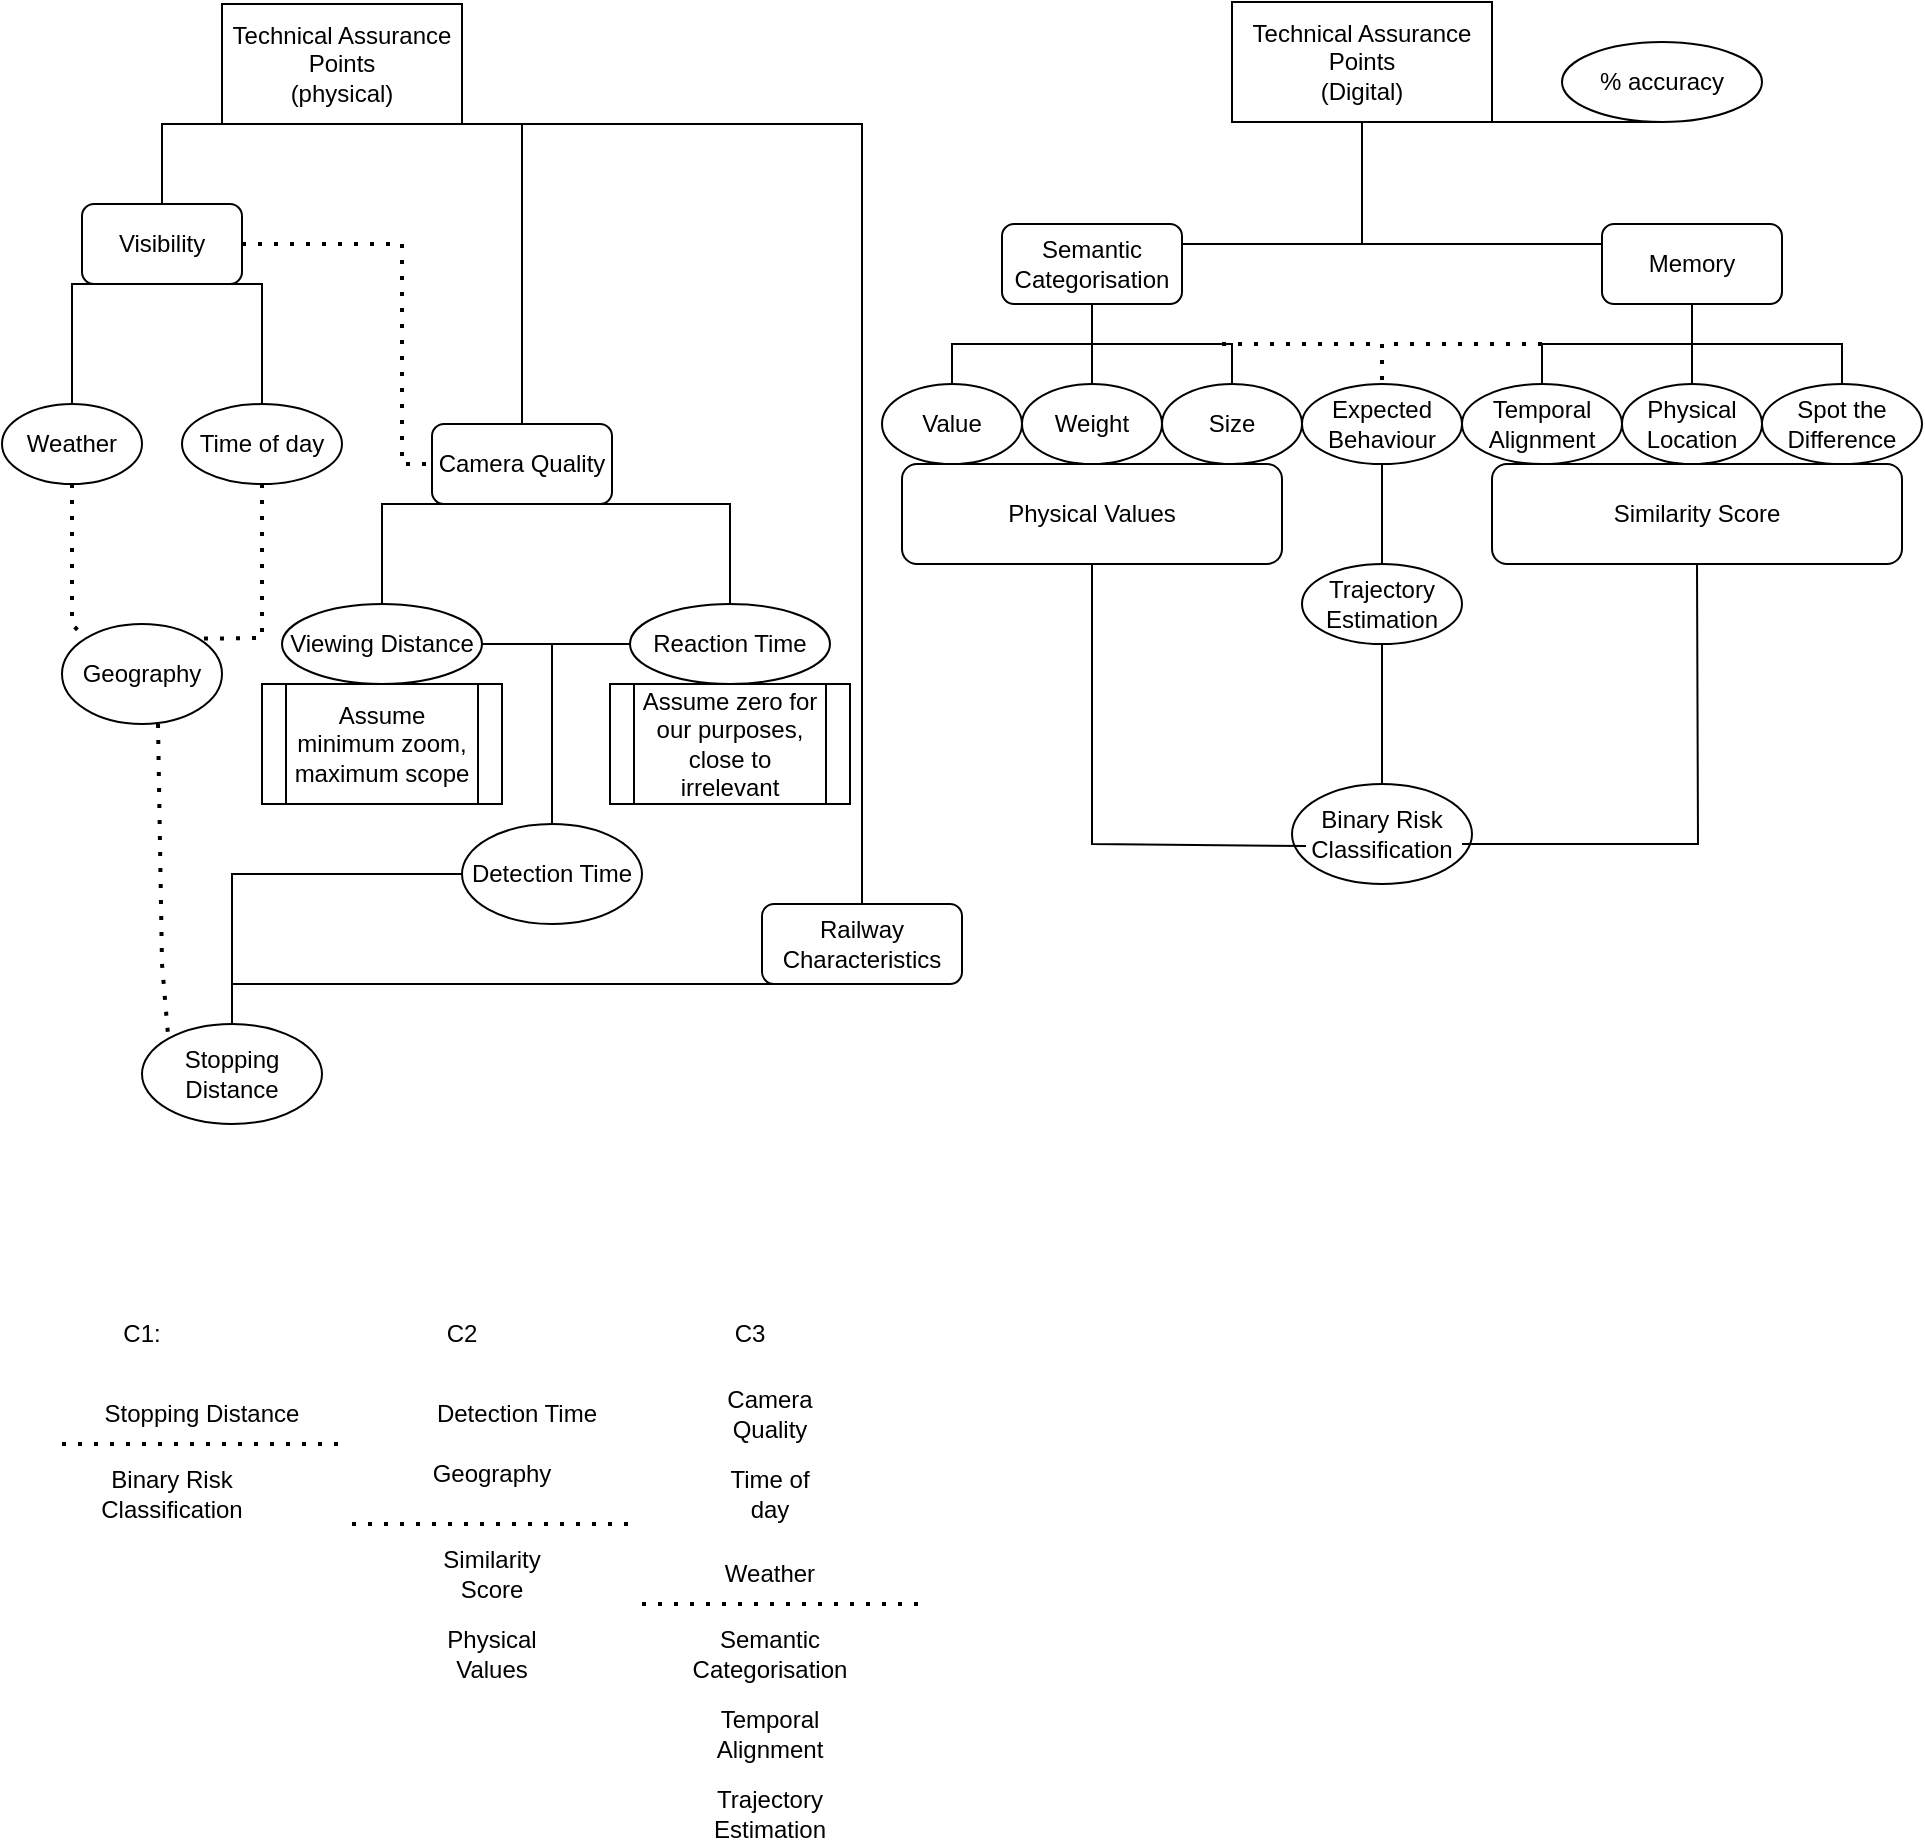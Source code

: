 <mxfile version="21.0.6" type="github">
  <diagram name="Page-1" id="AGRQH91ummN5-7ZG4GxO">
    <mxGraphModel dx="992" dy="1106" grid="1" gridSize="10" guides="1" tooltips="1" connect="1" arrows="1" fold="1" page="1" pageScale="1" pageWidth="827" pageHeight="1169" math="0" shadow="0">
      <root>
        <mxCell id="0" />
        <mxCell id="1" parent="0" />
        <mxCell id="p9L2qInoOllsvoQGn4_z-24" value="" style="endArrow=none;html=1;rounded=0;entryX=0.5;entryY=0;entryDx=0;entryDy=0;" edge="1" parent="1" target="p9L2qInoOllsvoQGn4_z-14">
          <mxGeometry width="50" height="50" relative="1" as="geometry">
            <mxPoint x="170" y="140" as="sourcePoint" />
            <mxPoint x="250" y="160" as="targetPoint" />
            <Array as="points">
              <mxPoint x="430" y="140" />
            </Array>
          </mxGeometry>
        </mxCell>
        <mxCell id="p9L2qInoOllsvoQGn4_z-1" value="Technical Assurance Points&lt;br&gt;(physical)" style="rounded=0;whiteSpace=wrap;html=1;" vertex="1" parent="1">
          <mxGeometry x="110" y="80" width="120" height="60" as="geometry" />
        </mxCell>
        <mxCell id="p9L2qInoOllsvoQGn4_z-2" value="Time of day" style="ellipse;whiteSpace=wrap;html=1;" vertex="1" parent="1">
          <mxGeometry x="90" y="280" width="80" height="40" as="geometry" />
        </mxCell>
        <mxCell id="p9L2qInoOllsvoQGn4_z-3" value="Visibility" style="rounded=1;whiteSpace=wrap;html=1;" vertex="1" parent="1">
          <mxGeometry x="40" y="180" width="80" height="40" as="geometry" />
        </mxCell>
        <mxCell id="p9L2qInoOllsvoQGn4_z-4" value="Viewing Distance" style="ellipse;whiteSpace=wrap;html=1;" vertex="1" parent="1">
          <mxGeometry x="140" y="380" width="100" height="40" as="geometry" />
        </mxCell>
        <mxCell id="p9L2qInoOllsvoQGn4_z-5" value="Weather" style="ellipse;whiteSpace=wrap;html=1;" vertex="1" parent="1">
          <mxGeometry y="280" width="70" height="40" as="geometry" />
        </mxCell>
        <mxCell id="p9L2qInoOllsvoQGn4_z-6" value="" style="endArrow=none;html=1;rounded=0;exitX=0.5;exitY=1;exitDx=0;exitDy=0;entryX=0.5;entryY=0;entryDx=0;entryDy=0;" edge="1" parent="1" source="p9L2qInoOllsvoQGn4_z-1" target="p9L2qInoOllsvoQGn4_z-3">
          <mxGeometry width="50" height="50" relative="1" as="geometry">
            <mxPoint x="90" y="280" as="sourcePoint" />
            <mxPoint x="140" y="230" as="targetPoint" />
            <Array as="points">
              <mxPoint x="80" y="140" />
            </Array>
          </mxGeometry>
        </mxCell>
        <mxCell id="p9L2qInoOllsvoQGn4_z-7" value="Camera Quality" style="rounded=1;whiteSpace=wrap;html=1;" vertex="1" parent="1">
          <mxGeometry x="215" y="290" width="90" height="40" as="geometry" />
        </mxCell>
        <mxCell id="p9L2qInoOllsvoQGn4_z-8" value="" style="endArrow=none;html=1;rounded=0;entryX=0.5;entryY=1;entryDx=0;entryDy=0;exitX=0.5;exitY=0;exitDx=0;exitDy=0;" edge="1" parent="1" source="p9L2qInoOllsvoQGn4_z-5" target="p9L2qInoOllsvoQGn4_z-3">
          <mxGeometry width="50" height="50" relative="1" as="geometry">
            <mxPoint x="80" y="430" as="sourcePoint" />
            <mxPoint x="130" y="380" as="targetPoint" />
            <Array as="points">
              <mxPoint x="35" y="220" />
            </Array>
          </mxGeometry>
        </mxCell>
        <mxCell id="p9L2qInoOllsvoQGn4_z-9" value="" style="endArrow=none;html=1;rounded=0;exitX=0.5;exitY=1;exitDx=0;exitDy=0;" edge="1" parent="1" source="p9L2qInoOllsvoQGn4_z-3" target="p9L2qInoOllsvoQGn4_z-2">
          <mxGeometry width="50" height="50" relative="1" as="geometry">
            <mxPoint x="390" y="320" as="sourcePoint" />
            <mxPoint x="440" y="270" as="targetPoint" />
            <Array as="points">
              <mxPoint x="130" y="220" />
            </Array>
          </mxGeometry>
        </mxCell>
        <mxCell id="p9L2qInoOllsvoQGn4_z-10" value="" style="endArrow=none;html=1;rounded=0;exitX=0.5;exitY=1;exitDx=0;exitDy=0;entryX=0.5;entryY=0;entryDx=0;entryDy=0;" edge="1" parent="1" source="p9L2qInoOllsvoQGn4_z-1" target="p9L2qInoOllsvoQGn4_z-7">
          <mxGeometry width="50" height="50" relative="1" as="geometry">
            <mxPoint x="100" y="440" as="sourcePoint" />
            <mxPoint x="150" y="390" as="targetPoint" />
            <Array as="points">
              <mxPoint x="225" y="140" />
              <mxPoint x="260" y="140" />
            </Array>
          </mxGeometry>
        </mxCell>
        <mxCell id="p9L2qInoOllsvoQGn4_z-13" value="" style="endArrow=none;dashed=1;html=1;dashPattern=1 3;strokeWidth=2;rounded=0;exitX=1;exitY=0.5;exitDx=0;exitDy=0;entryX=0;entryY=0.5;entryDx=0;entryDy=0;" edge="1" parent="1" source="p9L2qInoOllsvoQGn4_z-3" target="p9L2qInoOllsvoQGn4_z-7">
          <mxGeometry width="50" height="50" relative="1" as="geometry">
            <mxPoint x="160" y="250" as="sourcePoint" />
            <mxPoint x="190" y="360" as="targetPoint" />
            <Array as="points">
              <mxPoint x="200" y="200" />
              <mxPoint x="200" y="310" />
            </Array>
          </mxGeometry>
        </mxCell>
        <mxCell id="p9L2qInoOllsvoQGn4_z-14" value="Railway Characteristics" style="rounded=1;whiteSpace=wrap;html=1;" vertex="1" parent="1">
          <mxGeometry x="380" y="530" width="100" height="40" as="geometry" />
        </mxCell>
        <mxCell id="p9L2qInoOllsvoQGn4_z-15" value="Stopping Distance" style="ellipse;whiteSpace=wrap;html=1;" vertex="1" parent="1">
          <mxGeometry x="70" y="590" width="90" height="50" as="geometry" />
        </mxCell>
        <mxCell id="p9L2qInoOllsvoQGn4_z-16" value="" style="endArrow=none;html=1;rounded=0;exitX=0.5;exitY=1;exitDx=0;exitDy=0;entryX=0.5;entryY=0;entryDx=0;entryDy=0;" edge="1" parent="1" source="p9L2qInoOllsvoQGn4_z-7" target="p9L2qInoOllsvoQGn4_z-4">
          <mxGeometry width="50" height="50" relative="1" as="geometry">
            <mxPoint x="390" y="300" as="sourcePoint" />
            <mxPoint x="440" y="250" as="targetPoint" />
            <Array as="points">
              <mxPoint x="190" y="330" />
            </Array>
          </mxGeometry>
        </mxCell>
        <mxCell id="p9L2qInoOllsvoQGn4_z-17" value="Reaction Time" style="ellipse;whiteSpace=wrap;html=1;" vertex="1" parent="1">
          <mxGeometry x="314" y="380" width="100" height="40" as="geometry" />
        </mxCell>
        <mxCell id="p9L2qInoOllsvoQGn4_z-18" value="" style="endArrow=none;html=1;rounded=0;exitX=0.5;exitY=0;exitDx=0;exitDy=0;" edge="1" parent="1" source="p9L2qInoOllsvoQGn4_z-17">
          <mxGeometry width="50" height="50" relative="1" as="geometry">
            <mxPoint x="250" y="430" as="sourcePoint" />
            <mxPoint x="260" y="330" as="targetPoint" />
            <Array as="points">
              <mxPoint x="364" y="330" />
            </Array>
          </mxGeometry>
        </mxCell>
        <mxCell id="p9L2qInoOllsvoQGn4_z-19" value="Technical Assurance Points &lt;br&gt;(Digital)" style="rounded=0;whiteSpace=wrap;html=1;" vertex="1" parent="1">
          <mxGeometry x="615" y="79" width="130" height="60" as="geometry" />
        </mxCell>
        <mxCell id="p9L2qInoOllsvoQGn4_z-20" value="% accuracy" style="ellipse;whiteSpace=wrap;html=1;" vertex="1" parent="1">
          <mxGeometry x="780" y="99" width="100" height="40" as="geometry" />
        </mxCell>
        <mxCell id="p9L2qInoOllsvoQGn4_z-21" value="" style="endArrow=none;html=1;rounded=0;exitX=1;exitY=1;exitDx=0;exitDy=0;entryX=0.5;entryY=1;entryDx=0;entryDy=0;" edge="1" parent="1" source="p9L2qInoOllsvoQGn4_z-19" target="p9L2qInoOllsvoQGn4_z-20">
          <mxGeometry width="50" height="50" relative="1" as="geometry">
            <mxPoint x="735" y="389" as="sourcePoint" />
            <mxPoint x="785" y="339" as="targetPoint" />
            <Array as="points">
              <mxPoint x="785" y="139" />
            </Array>
          </mxGeometry>
        </mxCell>
        <mxCell id="p9L2qInoOllsvoQGn4_z-23" value="Assume minimum zoom, maximum scope" style="shape=process;whiteSpace=wrap;html=1;backgroundOutline=1;" vertex="1" parent="1">
          <mxGeometry x="130" y="420" width="120" height="60" as="geometry" />
        </mxCell>
        <mxCell id="p9L2qInoOllsvoQGn4_z-25" value="" style="endArrow=none;html=1;rounded=0;exitX=0.5;exitY=0;exitDx=0;exitDy=0;entryX=0.5;entryY=1;entryDx=0;entryDy=0;" edge="1" parent="1" source="p9L2qInoOllsvoQGn4_z-15" target="p9L2qInoOllsvoQGn4_z-14">
          <mxGeometry width="50" height="50" relative="1" as="geometry">
            <mxPoint x="136" y="870" as="sourcePoint" />
            <mxPoint x="186" y="820" as="targetPoint" />
            <Array as="points">
              <mxPoint x="115" y="570" />
            </Array>
          </mxGeometry>
        </mxCell>
        <mxCell id="p9L2qInoOllsvoQGn4_z-29" value="Geography" style="ellipse;whiteSpace=wrap;html=1;" vertex="1" parent="1">
          <mxGeometry x="30" y="390" width="80" height="50" as="geometry" />
        </mxCell>
        <mxCell id="p9L2qInoOllsvoQGn4_z-31" value="C1:" style="text;html=1;strokeColor=none;fillColor=none;align=center;verticalAlign=middle;whiteSpace=wrap;rounded=0;" vertex="1" parent="1">
          <mxGeometry x="40" y="730" width="60" height="30" as="geometry" />
        </mxCell>
        <mxCell id="p9L2qInoOllsvoQGn4_z-32" value="Stopping Distance" style="text;html=1;strokeColor=none;fillColor=none;align=center;verticalAlign=middle;whiteSpace=wrap;rounded=0;" vertex="1" parent="1">
          <mxGeometry x="40" y="770" width="120" height="30" as="geometry" />
        </mxCell>
        <mxCell id="p9L2qInoOllsvoQGn4_z-33" value="C2" style="text;html=1;strokeColor=none;fillColor=none;align=center;verticalAlign=middle;whiteSpace=wrap;rounded=0;" vertex="1" parent="1">
          <mxGeometry x="200" y="730" width="60" height="30" as="geometry" />
        </mxCell>
        <mxCell id="p9L2qInoOllsvoQGn4_z-34" value="Detection Time" style="text;html=1;strokeColor=none;fillColor=none;align=center;verticalAlign=middle;whiteSpace=wrap;rounded=0;" vertex="1" parent="1">
          <mxGeometry x="215" y="770" width="85" height="30" as="geometry" />
        </mxCell>
        <mxCell id="p9L2qInoOllsvoQGn4_z-35" value="C3" style="text;html=1;strokeColor=none;fillColor=none;align=center;verticalAlign=middle;whiteSpace=wrap;rounded=0;" vertex="1" parent="1">
          <mxGeometry x="344" y="730" width="60" height="30" as="geometry" />
        </mxCell>
        <mxCell id="p9L2qInoOllsvoQGn4_z-36" value="Camera Quality" style="text;html=1;strokeColor=none;fillColor=none;align=center;verticalAlign=middle;whiteSpace=wrap;rounded=0;" vertex="1" parent="1">
          <mxGeometry x="354" y="770" width="60" height="30" as="geometry" />
        </mxCell>
        <mxCell id="p9L2qInoOllsvoQGn4_z-37" value="Time of day" style="text;html=1;strokeColor=none;fillColor=none;align=center;verticalAlign=middle;whiteSpace=wrap;rounded=0;" vertex="1" parent="1">
          <mxGeometry x="354" y="810" width="60" height="30" as="geometry" />
        </mxCell>
        <mxCell id="p9L2qInoOllsvoQGn4_z-38" value="Weather" style="text;html=1;strokeColor=none;fillColor=none;align=center;verticalAlign=middle;whiteSpace=wrap;rounded=0;" vertex="1" parent="1">
          <mxGeometry x="354" y="850" width="60" height="30" as="geometry" />
        </mxCell>
        <mxCell id="p9L2qInoOllsvoQGn4_z-41" value="Geography" style="text;html=1;strokeColor=none;fillColor=none;align=center;verticalAlign=middle;whiteSpace=wrap;rounded=0;" vertex="1" parent="1">
          <mxGeometry x="215" y="800" width="60" height="30" as="geometry" />
        </mxCell>
        <mxCell id="p9L2qInoOllsvoQGn4_z-45" value="" style="endArrow=none;dashed=1;html=1;dashPattern=1 3;strokeWidth=2;rounded=0;exitX=0.5;exitY=1;exitDx=0;exitDy=0;entryX=0;entryY=0;entryDx=0;entryDy=0;" edge="1" parent="1" source="p9L2qInoOllsvoQGn4_z-5" target="p9L2qInoOllsvoQGn4_z-29">
          <mxGeometry width="50" height="50" relative="1" as="geometry">
            <mxPoint x="430" y="430" as="sourcePoint" />
            <mxPoint x="480" y="380" as="targetPoint" />
            <Array as="points">
              <mxPoint x="35" y="390" />
            </Array>
          </mxGeometry>
        </mxCell>
        <mxCell id="p9L2qInoOllsvoQGn4_z-46" value="" style="endArrow=none;dashed=1;html=1;dashPattern=1 3;strokeWidth=2;rounded=0;exitX=0.5;exitY=1;exitDx=0;exitDy=0;entryX=1;entryY=0;entryDx=0;entryDy=0;" edge="1" parent="1" source="p9L2qInoOllsvoQGn4_z-2" target="p9L2qInoOllsvoQGn4_z-29">
          <mxGeometry width="50" height="50" relative="1" as="geometry">
            <mxPoint x="430" y="430" as="sourcePoint" />
            <mxPoint x="480" y="380" as="targetPoint" />
            <Array as="points">
              <mxPoint x="130" y="397" />
            </Array>
          </mxGeometry>
        </mxCell>
        <mxCell id="p9L2qInoOllsvoQGn4_z-47" value="" style="endArrow=none;dashed=1;html=1;dashPattern=1 3;strokeWidth=2;rounded=0;exitX=0.6;exitY=1;exitDx=0;exitDy=0;exitPerimeter=0;entryX=0;entryY=0;entryDx=0;entryDy=0;" edge="1" parent="1" source="p9L2qInoOllsvoQGn4_z-29" target="p9L2qInoOllsvoQGn4_z-15">
          <mxGeometry width="50" height="50" relative="1" as="geometry">
            <mxPoint x="430" y="430" as="sourcePoint" />
            <mxPoint x="480" y="380" as="targetPoint" />
            <Array as="points">
              <mxPoint x="80" y="560" />
            </Array>
          </mxGeometry>
        </mxCell>
        <mxCell id="p9L2qInoOllsvoQGn4_z-48" value="Binary Risk Classification" style="text;html=1;strokeColor=none;fillColor=none;align=center;verticalAlign=middle;whiteSpace=wrap;rounded=0;" vertex="1" parent="1">
          <mxGeometry x="40" y="810" width="90" height="30" as="geometry" />
        </mxCell>
        <mxCell id="p9L2qInoOllsvoQGn4_z-49" value="" style="endArrow=none;dashed=1;html=1;dashPattern=1 3;strokeWidth=2;rounded=0;" edge="1" parent="1">
          <mxGeometry width="50" height="50" relative="1" as="geometry">
            <mxPoint x="30" y="800" as="sourcePoint" />
            <mxPoint x="170" y="800" as="targetPoint" />
          </mxGeometry>
        </mxCell>
        <mxCell id="p9L2qInoOllsvoQGn4_z-50" value="" style="endArrow=none;dashed=1;html=1;dashPattern=1 3;strokeWidth=2;rounded=0;" edge="1" parent="1">
          <mxGeometry width="50" height="50" relative="1" as="geometry">
            <mxPoint x="175" y="840" as="sourcePoint" />
            <mxPoint x="315" y="840" as="targetPoint" />
          </mxGeometry>
        </mxCell>
        <mxCell id="p9L2qInoOllsvoQGn4_z-51" value="" style="endArrow=none;dashed=1;html=1;dashPattern=1 3;strokeWidth=2;rounded=0;" edge="1" parent="1">
          <mxGeometry width="50" height="50" relative="1" as="geometry">
            <mxPoint x="320" y="880" as="sourcePoint" />
            <mxPoint x="460" y="880" as="targetPoint" />
          </mxGeometry>
        </mxCell>
        <mxCell id="p9L2qInoOllsvoQGn4_z-52" value="Similarity Score" style="text;html=1;strokeColor=none;fillColor=none;align=center;verticalAlign=middle;whiteSpace=wrap;rounded=0;" vertex="1" parent="1">
          <mxGeometry x="215" y="850" width="60" height="30" as="geometry" />
        </mxCell>
        <mxCell id="p9L2qInoOllsvoQGn4_z-53" value="Temporal Alignment" style="text;html=1;strokeColor=none;fillColor=none;align=center;verticalAlign=middle;whiteSpace=wrap;rounded=0;" vertex="1" parent="1">
          <mxGeometry x="354" y="930" width="60" height="30" as="geometry" />
        </mxCell>
        <mxCell id="p9L2qInoOllsvoQGn4_z-54" value="Semantic Categorisation" style="text;html=1;strokeColor=none;fillColor=none;align=center;verticalAlign=middle;whiteSpace=wrap;rounded=0;" vertex="1" parent="1">
          <mxGeometry x="334" y="890" width="100" height="30" as="geometry" />
        </mxCell>
        <mxCell id="p9L2qInoOllsvoQGn4_z-55" value="Physical Values" style="text;html=1;strokeColor=none;fillColor=none;align=center;verticalAlign=middle;whiteSpace=wrap;rounded=0;" vertex="1" parent="1">
          <mxGeometry x="215" y="890" width="60" height="30" as="geometry" />
        </mxCell>
        <mxCell id="p9L2qInoOllsvoQGn4_z-56" value="Trajectory Estimation" style="text;html=1;strokeColor=none;fillColor=none;align=center;verticalAlign=middle;whiteSpace=wrap;rounded=0;" vertex="1" parent="1">
          <mxGeometry x="354" y="970" width="60" height="30" as="geometry" />
        </mxCell>
        <mxCell id="p9L2qInoOllsvoQGn4_z-57" value="Assume zero for our purposes, close to irrelevant" style="shape=process;whiteSpace=wrap;html=1;backgroundOutline=1;" vertex="1" parent="1">
          <mxGeometry x="304" y="420" width="120" height="60" as="geometry" />
        </mxCell>
        <mxCell id="p9L2qInoOllsvoQGn4_z-58" value="Detection Time" style="ellipse;whiteSpace=wrap;html=1;" vertex="1" parent="1">
          <mxGeometry x="230" y="490" width="90" height="50" as="geometry" />
        </mxCell>
        <mxCell id="p9L2qInoOllsvoQGn4_z-59" value="" style="endArrow=none;html=1;rounded=0;exitX=1;exitY=0.5;exitDx=0;exitDy=0;entryX=0;entryY=0.5;entryDx=0;entryDy=0;" edge="1" parent="1" source="p9L2qInoOllsvoQGn4_z-4" target="p9L2qInoOllsvoQGn4_z-17">
          <mxGeometry width="50" height="50" relative="1" as="geometry">
            <mxPoint x="350" y="510" as="sourcePoint" />
            <mxPoint x="400" y="460" as="targetPoint" />
          </mxGeometry>
        </mxCell>
        <mxCell id="p9L2qInoOllsvoQGn4_z-60" value="" style="endArrow=none;html=1;rounded=0;exitX=0.5;exitY=0;exitDx=0;exitDy=0;" edge="1" parent="1" source="p9L2qInoOllsvoQGn4_z-58">
          <mxGeometry width="50" height="50" relative="1" as="geometry">
            <mxPoint x="350" y="510" as="sourcePoint" />
            <mxPoint x="275" y="400" as="targetPoint" />
          </mxGeometry>
        </mxCell>
        <mxCell id="p9L2qInoOllsvoQGn4_z-61" value="" style="endArrow=none;html=1;rounded=0;exitX=0;exitY=0.5;exitDx=0;exitDy=0;entryX=0.5;entryY=0;entryDx=0;entryDy=0;" edge="1" parent="1" source="p9L2qInoOllsvoQGn4_z-58" target="p9L2qInoOllsvoQGn4_z-15">
          <mxGeometry width="50" height="50" relative="1" as="geometry">
            <mxPoint x="350" y="510" as="sourcePoint" />
            <mxPoint x="400" y="460" as="targetPoint" />
            <Array as="points">
              <mxPoint x="115" y="515" />
            </Array>
          </mxGeometry>
        </mxCell>
        <mxCell id="p9L2qInoOllsvoQGn4_z-62" value="Binary Risk Classification" style="ellipse;whiteSpace=wrap;html=1;" vertex="1" parent="1">
          <mxGeometry x="645" y="470" width="90" height="50" as="geometry" />
        </mxCell>
        <mxCell id="p9L2qInoOllsvoQGn4_z-63" value="Semantic Categorisation" style="rounded=1;whiteSpace=wrap;html=1;" vertex="1" parent="1">
          <mxGeometry x="500" y="190" width="90" height="40" as="geometry" />
        </mxCell>
        <mxCell id="p9L2qInoOllsvoQGn4_z-65" value="Size" style="ellipse;whiteSpace=wrap;html=1;" vertex="1" parent="1">
          <mxGeometry x="580" y="270" width="70" height="40" as="geometry" />
        </mxCell>
        <mxCell id="p9L2qInoOllsvoQGn4_z-66" value="Weight" style="ellipse;whiteSpace=wrap;html=1;" vertex="1" parent="1">
          <mxGeometry x="510" y="270" width="70" height="40" as="geometry" />
        </mxCell>
        <mxCell id="p9L2qInoOllsvoQGn4_z-67" value="Value" style="ellipse;whiteSpace=wrap;html=1;" vertex="1" parent="1">
          <mxGeometry x="440" y="270" width="70" height="40" as="geometry" />
        </mxCell>
        <mxCell id="p9L2qInoOllsvoQGn4_z-68" value="Physical Values" style="rounded=1;whiteSpace=wrap;html=1;" vertex="1" parent="1">
          <mxGeometry x="450" y="310" width="190" height="50" as="geometry" />
        </mxCell>
        <mxCell id="p9L2qInoOllsvoQGn4_z-69" value="" style="endArrow=none;html=1;rounded=0;entryX=0.5;entryY=1;entryDx=0;entryDy=0;exitX=0.5;exitY=0;exitDx=0;exitDy=0;" edge="1" parent="1" source="p9L2qInoOllsvoQGn4_z-66" target="p9L2qInoOllsvoQGn4_z-63">
          <mxGeometry width="50" height="50" relative="1" as="geometry">
            <mxPoint x="440" y="500" as="sourcePoint" />
            <mxPoint x="490" y="450" as="targetPoint" />
          </mxGeometry>
        </mxCell>
        <mxCell id="p9L2qInoOllsvoQGn4_z-70" value="" style="endArrow=none;html=1;rounded=0;exitX=0.5;exitY=0;exitDx=0;exitDy=0;" edge="1" parent="1" source="p9L2qInoOllsvoQGn4_z-67">
          <mxGeometry width="50" height="50" relative="1" as="geometry">
            <mxPoint x="440" y="500" as="sourcePoint" />
            <mxPoint x="550" y="250" as="targetPoint" />
            <Array as="points">
              <mxPoint x="475" y="250" />
            </Array>
          </mxGeometry>
        </mxCell>
        <mxCell id="p9L2qInoOllsvoQGn4_z-71" value="" style="endArrow=none;html=1;rounded=0;entryX=0.5;entryY=0;entryDx=0;entryDy=0;" edge="1" parent="1" target="p9L2qInoOllsvoQGn4_z-65">
          <mxGeometry width="50" height="50" relative="1" as="geometry">
            <mxPoint x="540" y="250" as="sourcePoint" />
            <mxPoint x="490" y="450" as="targetPoint" />
            <Array as="points">
              <mxPoint x="615" y="250" />
            </Array>
          </mxGeometry>
        </mxCell>
        <mxCell id="p9L2qInoOllsvoQGn4_z-72" value="Expected Behaviour" style="ellipse;whiteSpace=wrap;html=1;" vertex="1" parent="1">
          <mxGeometry x="650" y="270" width="80" height="40" as="geometry" />
        </mxCell>
        <mxCell id="p9L2qInoOllsvoQGn4_z-73" value="Memory" style="rounded=1;whiteSpace=wrap;html=1;" vertex="1" parent="1">
          <mxGeometry x="800" y="190" width="90" height="40" as="geometry" />
        </mxCell>
        <mxCell id="p9L2qInoOllsvoQGn4_z-74" value="Temporal Alignment" style="ellipse;whiteSpace=wrap;html=1;" vertex="1" parent="1">
          <mxGeometry x="730" y="270" width="80" height="40" as="geometry" />
        </mxCell>
        <mxCell id="p9L2qInoOllsvoQGn4_z-75" value="Physical Location" style="ellipse;whiteSpace=wrap;html=1;" vertex="1" parent="1">
          <mxGeometry x="810" y="270" width="70" height="40" as="geometry" />
        </mxCell>
        <mxCell id="p9L2qInoOllsvoQGn4_z-77" value="" style="endArrow=none;dashed=1;html=1;dashPattern=1 3;strokeWidth=2;rounded=0;entryX=0.5;entryY=0;entryDx=0;entryDy=0;" edge="1" parent="1" target="p9L2qInoOllsvoQGn4_z-72">
          <mxGeometry width="50" height="50" relative="1" as="geometry">
            <mxPoint x="610" y="250" as="sourcePoint" />
            <mxPoint x="510" y="460" as="targetPoint" />
            <Array as="points">
              <mxPoint x="690" y="250" />
            </Array>
          </mxGeometry>
        </mxCell>
        <mxCell id="p9L2qInoOllsvoQGn4_z-78" value="" style="endArrow=none;dashed=1;html=1;dashPattern=1 3;strokeWidth=2;rounded=0;" edge="1" parent="1">
          <mxGeometry width="50" height="50" relative="1" as="geometry">
            <mxPoint x="770" y="250" as="sourcePoint" />
            <mxPoint x="690" y="250" as="targetPoint" />
          </mxGeometry>
        </mxCell>
        <mxCell id="p9L2qInoOllsvoQGn4_z-79" value="" style="endArrow=none;html=1;rounded=0;entryX=0.5;entryY=1;entryDx=0;entryDy=0;exitX=0.5;exitY=0;exitDx=0;exitDy=0;" edge="1" parent="1" source="p9L2qInoOllsvoQGn4_z-74" target="p9L2qInoOllsvoQGn4_z-73">
          <mxGeometry width="50" height="50" relative="1" as="geometry">
            <mxPoint x="460" y="510" as="sourcePoint" />
            <mxPoint x="510" y="460" as="targetPoint" />
            <Array as="points">
              <mxPoint x="770" y="250" />
              <mxPoint x="845" y="250" />
            </Array>
          </mxGeometry>
        </mxCell>
        <mxCell id="p9L2qInoOllsvoQGn4_z-80" value="Trajectory Estimation" style="ellipse;whiteSpace=wrap;html=1;" vertex="1" parent="1">
          <mxGeometry x="650" y="360" width="80" height="40" as="geometry" />
        </mxCell>
        <mxCell id="p9L2qInoOllsvoQGn4_z-81" value="" style="endArrow=none;html=1;rounded=0;entryX=0.5;entryY=1;entryDx=0;entryDy=0;exitX=0.5;exitY=0;exitDx=0;exitDy=0;" edge="1" parent="1" source="p9L2qInoOllsvoQGn4_z-80" target="p9L2qInoOllsvoQGn4_z-72">
          <mxGeometry width="50" height="50" relative="1" as="geometry">
            <mxPoint x="630" y="510" as="sourcePoint" />
            <mxPoint x="680" y="460" as="targetPoint" />
          </mxGeometry>
        </mxCell>
        <mxCell id="p9L2qInoOllsvoQGn4_z-82" value="" style="endArrow=none;html=1;rounded=0;entryX=0.5;entryY=1;entryDx=0;entryDy=0;exitX=0.5;exitY=0;exitDx=0;exitDy=0;" edge="1" parent="1" source="p9L2qInoOllsvoQGn4_z-62" target="p9L2qInoOllsvoQGn4_z-80">
          <mxGeometry width="50" height="50" relative="1" as="geometry">
            <mxPoint x="630" y="510" as="sourcePoint" />
            <mxPoint x="680" y="460" as="targetPoint" />
          </mxGeometry>
        </mxCell>
        <mxCell id="p9L2qInoOllsvoQGn4_z-84" value="" style="endArrow=none;html=1;rounded=0;entryX=0.5;entryY=1;entryDx=0;entryDy=0;exitX=0.5;exitY=0;exitDx=0;exitDy=0;" edge="1" parent="1" source="p9L2qInoOllsvoQGn4_z-75" target="p9L2qInoOllsvoQGn4_z-73">
          <mxGeometry width="50" height="50" relative="1" as="geometry">
            <mxPoint x="630" y="500" as="sourcePoint" />
            <mxPoint x="680" y="450" as="targetPoint" />
          </mxGeometry>
        </mxCell>
        <mxCell id="p9L2qInoOllsvoQGn4_z-86" value="" style="endArrow=none;html=1;rounded=0;entryX=0.5;entryY=1;entryDx=0;entryDy=0;exitX=0.078;exitY=0.62;exitDx=0;exitDy=0;exitPerimeter=0;" edge="1" parent="1" source="p9L2qInoOllsvoQGn4_z-62" target="p9L2qInoOllsvoQGn4_z-68">
          <mxGeometry width="50" height="50" relative="1" as="geometry">
            <mxPoint x="630" y="500" as="sourcePoint" />
            <mxPoint x="680" y="450" as="targetPoint" />
            <Array as="points">
              <mxPoint x="545" y="500" />
            </Array>
          </mxGeometry>
        </mxCell>
        <mxCell id="p9L2qInoOllsvoQGn4_z-87" value="" style="endArrow=none;html=1;rounded=0;entryX=0.5;entryY=1;entryDx=0;entryDy=0;exitX=1;exitY=0.25;exitDx=0;exitDy=0;" edge="1" parent="1" source="p9L2qInoOllsvoQGn4_z-63" target="p9L2qInoOllsvoQGn4_z-19">
          <mxGeometry width="50" height="50" relative="1" as="geometry">
            <mxPoint x="630" y="500" as="sourcePoint" />
            <mxPoint x="680" y="450" as="targetPoint" />
            <Array as="points">
              <mxPoint x="680" y="200" />
            </Array>
          </mxGeometry>
        </mxCell>
        <mxCell id="p9L2qInoOllsvoQGn4_z-88" value="" style="endArrow=none;html=1;rounded=0;exitX=0;exitY=0.25;exitDx=0;exitDy=0;" edge="1" parent="1" source="p9L2qInoOllsvoQGn4_z-73">
          <mxGeometry width="50" height="50" relative="1" as="geometry">
            <mxPoint x="630" y="500" as="sourcePoint" />
            <mxPoint x="680" y="200" as="targetPoint" />
          </mxGeometry>
        </mxCell>
        <mxCell id="p9L2qInoOllsvoQGn4_z-89" value="Spot the Difference" style="ellipse;whiteSpace=wrap;html=1;" vertex="1" parent="1">
          <mxGeometry x="880" y="270" width="80" height="40" as="geometry" />
        </mxCell>
        <mxCell id="p9L2qInoOllsvoQGn4_z-90" value="" style="endArrow=none;html=1;rounded=0;exitX=0.5;exitY=0;exitDx=0;exitDy=0;" edge="1" parent="1" source="p9L2qInoOllsvoQGn4_z-89">
          <mxGeometry width="50" height="50" relative="1" as="geometry">
            <mxPoint x="720" y="460" as="sourcePoint" />
            <mxPoint x="840" y="250" as="targetPoint" />
            <Array as="points">
              <mxPoint x="920" y="250" />
            </Array>
          </mxGeometry>
        </mxCell>
        <mxCell id="p9L2qInoOllsvoQGn4_z-91" value="Similarity Score" style="rounded=1;whiteSpace=wrap;html=1;" vertex="1" parent="1">
          <mxGeometry x="745" y="310" width="205" height="50" as="geometry" />
        </mxCell>
        <mxCell id="p9L2qInoOllsvoQGn4_z-92" value="" style="endArrow=none;html=1;rounded=0;entryX=0.5;entryY=1;entryDx=0;entryDy=0;" edge="1" parent="1" target="p9L2qInoOllsvoQGn4_z-91">
          <mxGeometry width="50" height="50" relative="1" as="geometry">
            <mxPoint x="730" y="500" as="sourcePoint" />
            <mxPoint x="770" y="410" as="targetPoint" />
            <Array as="points">
              <mxPoint x="848" y="500" />
            </Array>
          </mxGeometry>
        </mxCell>
      </root>
    </mxGraphModel>
  </diagram>
</mxfile>
